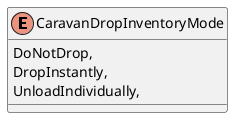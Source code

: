 @startuml
enum CaravanDropInventoryMode {
    DoNotDrop,
    DropInstantly,
    UnloadIndividually,
}
@enduml
